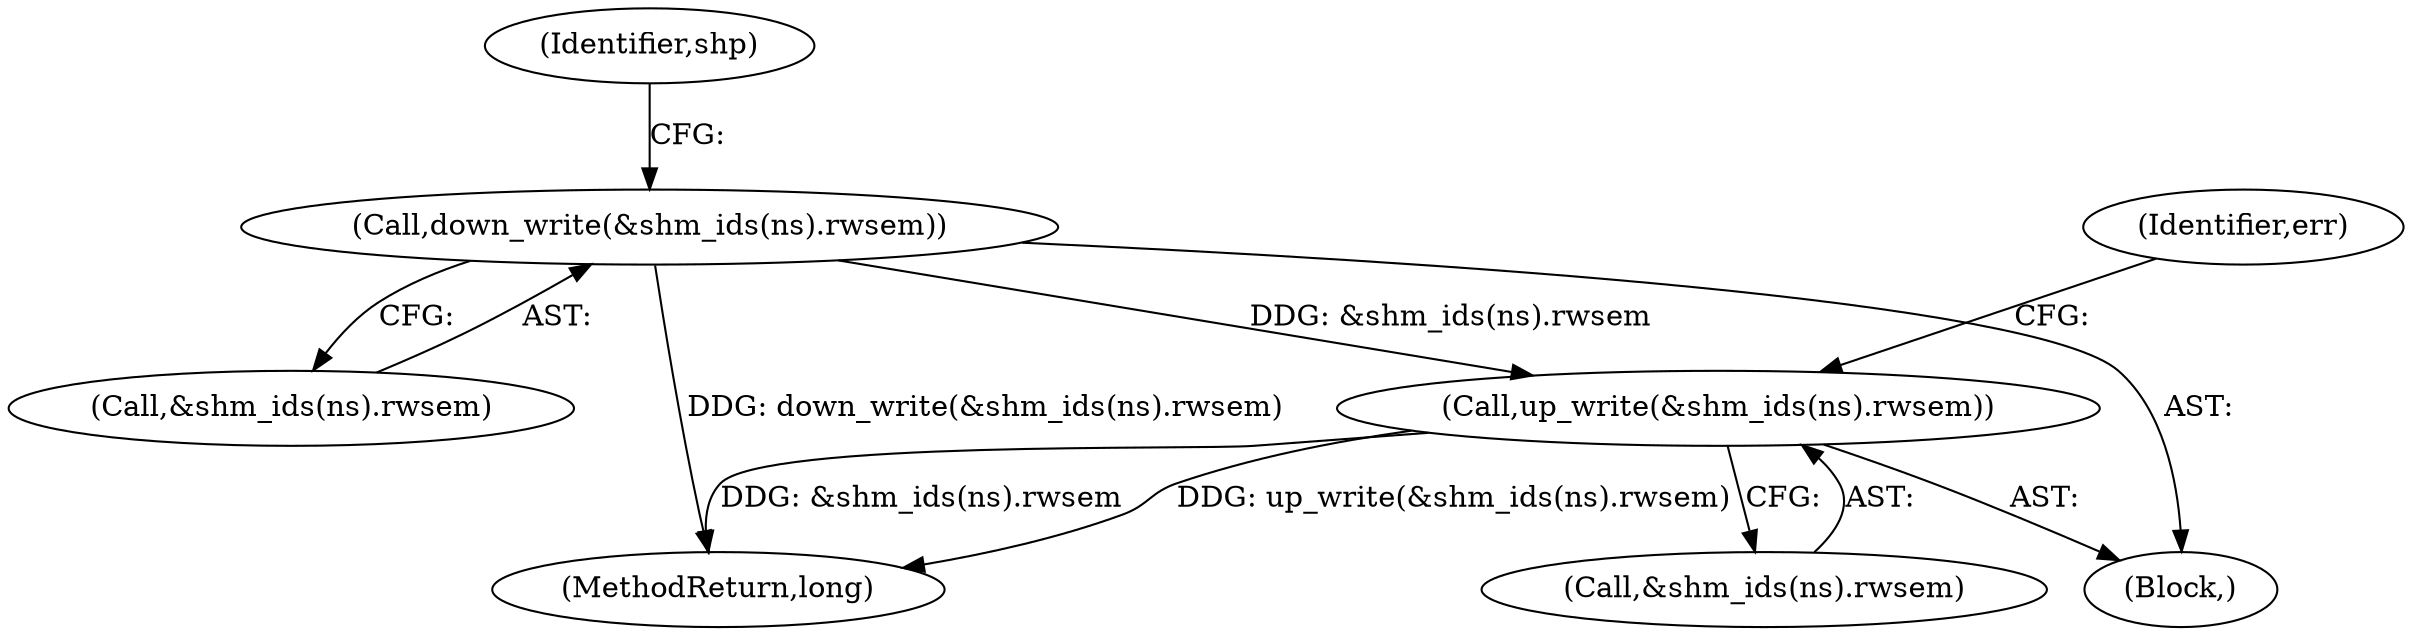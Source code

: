 digraph "0_linux_a399b29dfbaaaf91162b2dc5a5875dd51bbfa2a1_0@API" {
"1000539" [label="(Call,up_write(&shm_ids(ns).rwsem))"];
"1000511" [label="(Call,down_write(&shm_ids(ns).rwsem))"];
"1000518" [label="(Identifier,shp)"];
"1000512" [label="(Call,&shm_ids(ns).rwsem)"];
"1000552" [label="(MethodReturn,long)"];
"1000110" [label="(Block,)"];
"1000546" [label="(Identifier,err)"];
"1000539" [label="(Call,up_write(&shm_ids(ns).rwsem))"];
"1000540" [label="(Call,&shm_ids(ns).rwsem)"];
"1000511" [label="(Call,down_write(&shm_ids(ns).rwsem))"];
"1000539" -> "1000110"  [label="AST: "];
"1000539" -> "1000540"  [label="CFG: "];
"1000540" -> "1000539"  [label="AST: "];
"1000546" -> "1000539"  [label="CFG: "];
"1000539" -> "1000552"  [label="DDG: &shm_ids(ns).rwsem"];
"1000539" -> "1000552"  [label="DDG: up_write(&shm_ids(ns).rwsem)"];
"1000511" -> "1000539"  [label="DDG: &shm_ids(ns).rwsem"];
"1000511" -> "1000110"  [label="AST: "];
"1000511" -> "1000512"  [label="CFG: "];
"1000512" -> "1000511"  [label="AST: "];
"1000518" -> "1000511"  [label="CFG: "];
"1000511" -> "1000552"  [label="DDG: down_write(&shm_ids(ns).rwsem)"];
}
